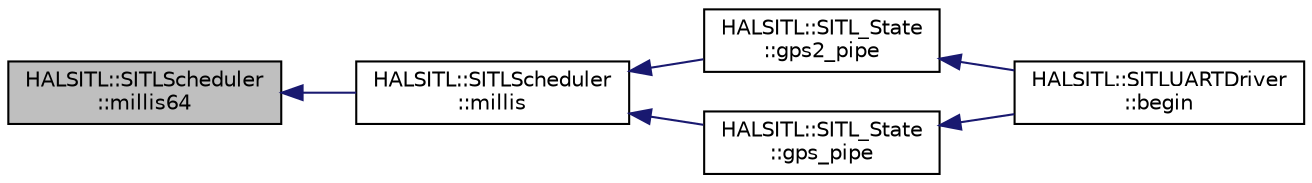 digraph "HALSITL::SITLScheduler::millis64"
{
 // INTERACTIVE_SVG=YES
  edge [fontname="Helvetica",fontsize="10",labelfontname="Helvetica",labelfontsize="10"];
  node [fontname="Helvetica",fontsize="10",shape=record];
  rankdir="LR";
  Node1 [label="HALSITL::SITLScheduler\l::millis64",height=0.2,width=0.4,color="black", fillcolor="grey75", style="filled", fontcolor="black"];
  Node1 -> Node2 [dir="back",color="midnightblue",fontsize="10",style="solid",fontname="Helvetica"];
  Node2 [label="HALSITL::SITLScheduler\l::millis",height=0.2,width=0.4,color="black", fillcolor="white", style="filled",URL="$classHALSITL_1_1SITLScheduler.html#a2ccbecf98819cc56688e612e35ac88a3"];
  Node2 -> Node3 [dir="back",color="midnightblue",fontsize="10",style="solid",fontname="Helvetica"];
  Node3 [label="HALSITL::SITL_State\l::gps2_pipe",height=0.2,width=0.4,color="black", fillcolor="white", style="filled",URL="$classHALSITL_1_1SITL__State.html#ac8fc11db5fb88d100f2bd0af12ceb603"];
  Node3 -> Node4 [dir="back",color="midnightblue",fontsize="10",style="solid",fontname="Helvetica"];
  Node4 [label="HALSITL::SITLUARTDriver\l::begin",height=0.2,width=0.4,color="black", fillcolor="white", style="filled",URL="$classHALSITL_1_1SITLUARTDriver.html#ac3591b562cea9d6e9b76dcf1063b40c3"];
  Node2 -> Node5 [dir="back",color="midnightblue",fontsize="10",style="solid",fontname="Helvetica"];
  Node5 [label="HALSITL::SITL_State\l::gps_pipe",height=0.2,width=0.4,color="black", fillcolor="white", style="filled",URL="$classHALSITL_1_1SITL__State.html#a57e8a50d102e4af110bb5701bd5a9a8b"];
  Node5 -> Node4 [dir="back",color="midnightblue",fontsize="10",style="solid",fontname="Helvetica"];
}
